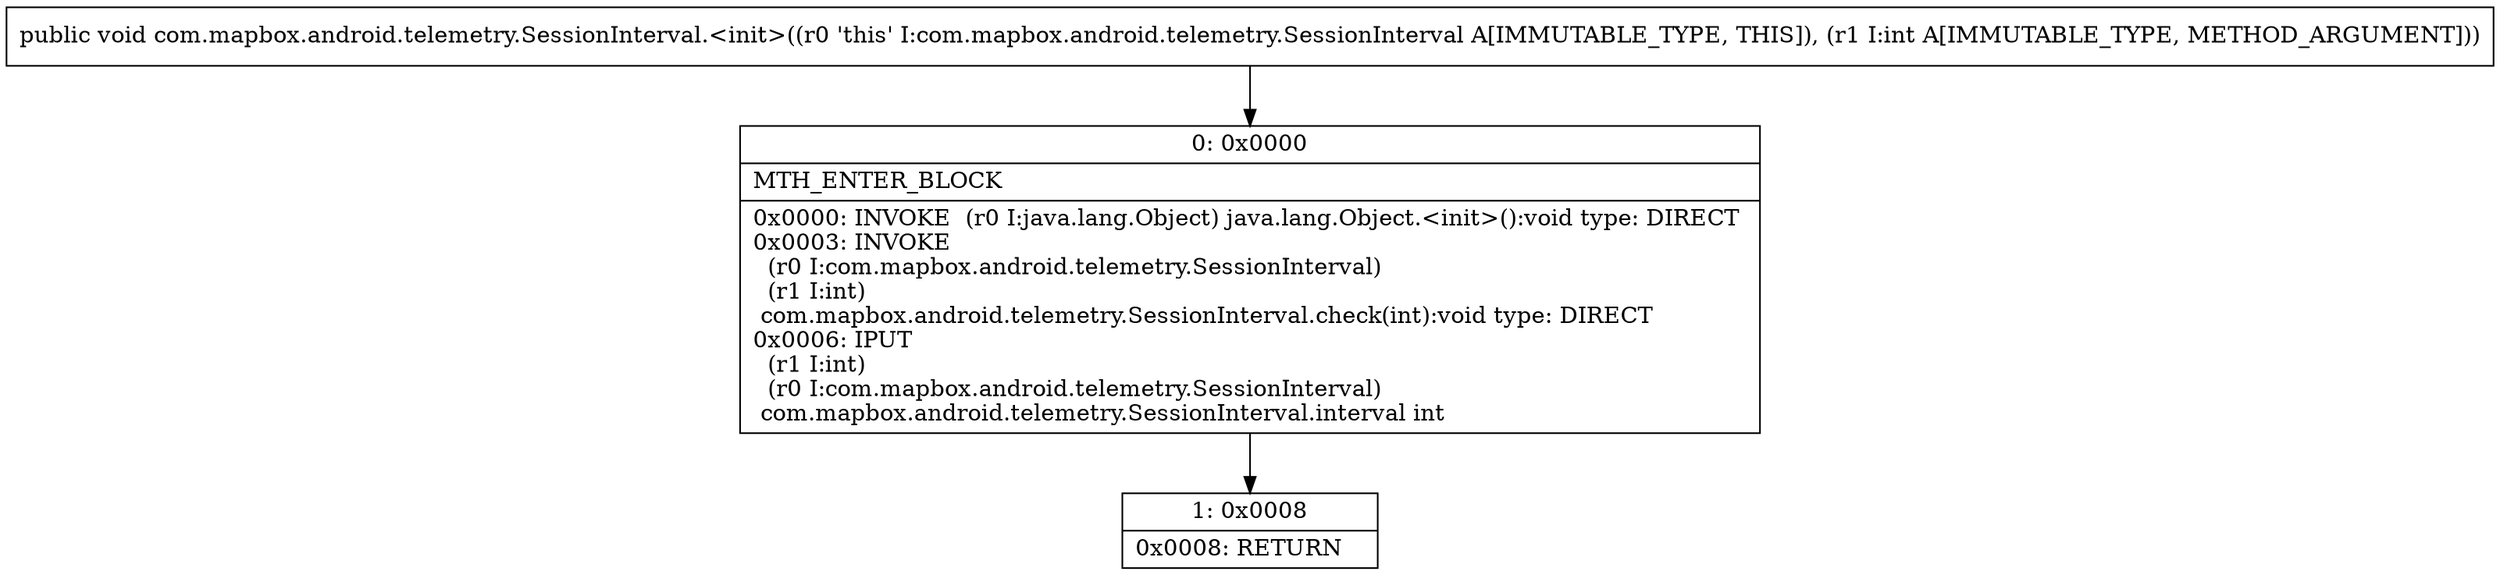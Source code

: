 digraph "CFG forcom.mapbox.android.telemetry.SessionInterval.\<init\>(I)V" {
Node_0 [shape=record,label="{0\:\ 0x0000|MTH_ENTER_BLOCK\l|0x0000: INVOKE  (r0 I:java.lang.Object) java.lang.Object.\<init\>():void type: DIRECT \l0x0003: INVOKE  \l  (r0 I:com.mapbox.android.telemetry.SessionInterval)\l  (r1 I:int)\l com.mapbox.android.telemetry.SessionInterval.check(int):void type: DIRECT \l0x0006: IPUT  \l  (r1 I:int)\l  (r0 I:com.mapbox.android.telemetry.SessionInterval)\l com.mapbox.android.telemetry.SessionInterval.interval int \l}"];
Node_1 [shape=record,label="{1\:\ 0x0008|0x0008: RETURN   \l}"];
MethodNode[shape=record,label="{public void com.mapbox.android.telemetry.SessionInterval.\<init\>((r0 'this' I:com.mapbox.android.telemetry.SessionInterval A[IMMUTABLE_TYPE, THIS]), (r1 I:int A[IMMUTABLE_TYPE, METHOD_ARGUMENT])) }"];
MethodNode -> Node_0;
Node_0 -> Node_1;
}

